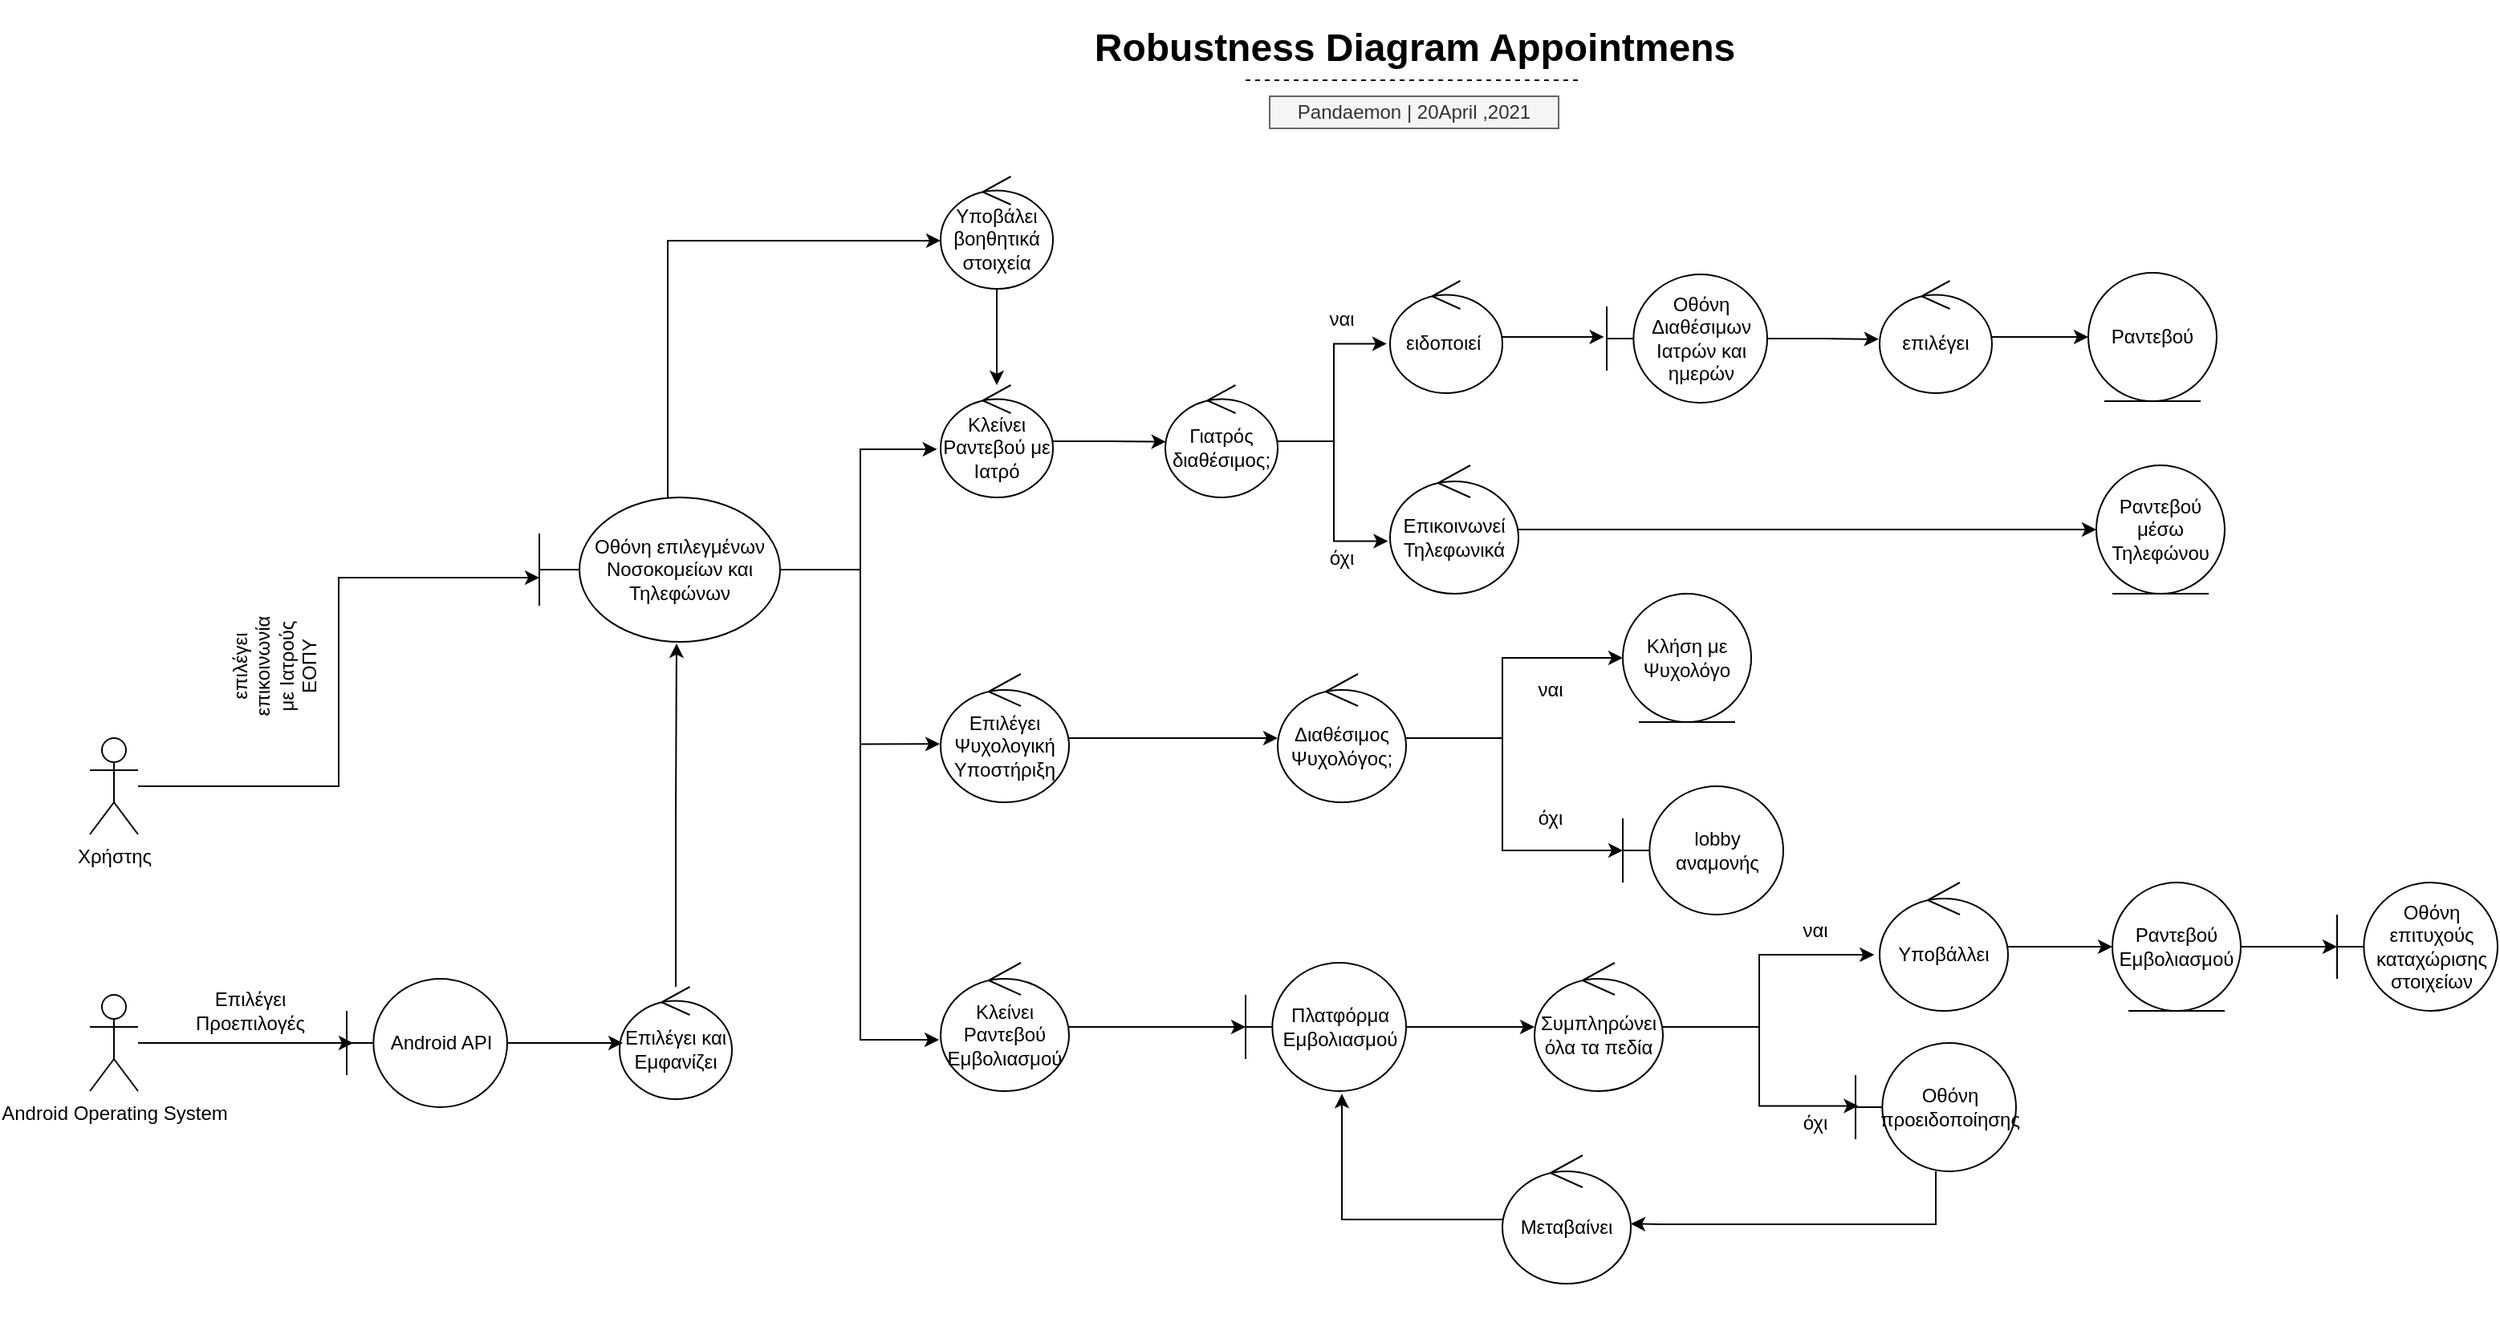<mxfile version="14.6.6" type="device"><diagram id="7kITi_UyQxHF1LhS0Tnp" name="Page-1"><mxGraphModel dx="2912" dy="1132" grid="1" gridSize="10" guides="1" tooltips="1" connect="1" arrows="1" fold="1" page="1" pageScale="1" pageWidth="850" pageHeight="1100" math="0" shadow="0"><root><mxCell id="0"/><mxCell id="1" parent="0"/><mxCell id="Lv9UlBXJeg3tqhVMwI8S-16" style="edgeStyle=orthogonalEdgeStyle;rounded=0;jumpSize=6;orthogonalLoop=1;jettySize=auto;html=1;entryX=0.6;entryY=1.021;entryDx=0;entryDy=0;entryPerimeter=0;startSize=6;endSize=6;targetPerimeterSpacing=0;sourcePerimeterSpacing=0;" parent="1" source="Lv9UlBXJeg3tqhVMwI8S-14" target="Lv9UlBXJeg3tqhVMwI8S-4" edge="1"><mxGeometry relative="1" as="geometry"><Array as="points"><mxPoint x="380" y="760"/></Array></mxGeometry></mxCell><mxCell id="r2XJ_vzKIwKcGGzzwvBL-3" value="&lt;h1&gt;Robustness Diagram Appointmens&lt;/h1&gt;" style="text;html=1;strokeColor=none;fillColor=none;spacing=5;spacingTop=-20;whiteSpace=wrap;overflow=hidden;rounded=0;fontFamily=Helvetica;align=center;" parent="1" vertex="1"><mxGeometry x="178" y="10" width="495" height="120" as="geometry"/></mxCell><mxCell id="r2XJ_vzKIwKcGGzzwvBL-1" value="Pandaemon | 20April ,2021" style="text;html=1;strokeColor=#666666;fillColor=#f5f5f5;align=center;verticalAlign=middle;whiteSpace=wrap;rounded=0;fontFamily=Helvetica;fontStyle=0;fontColor=#333333;" parent="1" vertex="1"><mxGeometry x="335" y="60" width="180" height="20" as="geometry"/></mxCell><mxCell id="r2XJ_vzKIwKcGGzzwvBL-2" value="" style="endArrow=none;dashed=1;html=1;fontFamily=Helvetica;" parent="1" edge="1"><mxGeometry width="50" height="50" relative="1" as="geometry"><mxPoint x="320" y="50" as="sourcePoint"/><mxPoint x="530" y="50" as="targetPoint"/></mxGeometry></mxCell><mxCell id="2nOJita0B08W1cfm3fg9-25" style="edgeStyle=orthogonalEdgeStyle;rounded=0;orthogonalLoop=1;jettySize=auto;html=1;entryX=-0.031;entryY=0.571;entryDx=0;entryDy=0;entryPerimeter=0;" parent="1" source="r2XJ_vzKIwKcGGzzwvBL-5" target="2nOJita0B08W1cfm3fg9-23" edge="1"><mxGeometry relative="1" as="geometry"/></mxCell><mxCell id="2nOJita0B08W1cfm3fg9-29" style="edgeStyle=orthogonalEdgeStyle;rounded=0;orthogonalLoop=1;jettySize=auto;html=1;entryX=-0.006;entryY=0.546;entryDx=0;entryDy=0;entryPerimeter=0;" parent="1" source="r2XJ_vzKIwKcGGzzwvBL-5" target="2nOJita0B08W1cfm3fg9-24" edge="1"><mxGeometry relative="1" as="geometry"/></mxCell><mxCell id="2nOJita0B08W1cfm3fg9-43" style="edgeStyle=orthogonalEdgeStyle;rounded=0;orthogonalLoop=1;jettySize=auto;html=1;entryX=0;entryY=0.571;entryDx=0;entryDy=0;entryPerimeter=0;" parent="1" source="r2XJ_vzKIwKcGGzzwvBL-5" target="2nOJita0B08W1cfm3fg9-42" edge="1"><mxGeometry relative="1" as="geometry"><Array as="points"><mxPoint x="-40" y="150"/></Array></mxGeometry></mxCell><mxCell id="Lv9UlBXJeg3tqhVMwI8S-2" style="edgeStyle=orthogonalEdgeStyle;rounded=0;orthogonalLoop=1;jettySize=auto;html=1;entryX=-0.012;entryY=0.6;entryDx=0;entryDy=0;entryPerimeter=0;" parent="1" source="r2XJ_vzKIwKcGGzzwvBL-5" target="Lv9UlBXJeg3tqhVMwI8S-1" edge="1"><mxGeometry relative="1" as="geometry"/></mxCell><mxCell id="r2XJ_vzKIwKcGGzzwvBL-5" value="Οθόνη επιλεγμένων Νοσοκομείων και Τηλεφώνων" style="shape=umlBoundary;whiteSpace=wrap;html=1;align=center;" parent="1" vertex="1"><mxGeometry x="-120" y="310" width="150" height="90" as="geometry"/></mxCell><mxCell id="r2XJ_vzKIwKcGGzzwvBL-6" value="Ραντεβού μέσω Τηλεφώνου" style="ellipse;shape=umlEntity;whiteSpace=wrap;html=1;align=center;" parent="1" vertex="1"><mxGeometry x="850" y="290" width="80" height="80" as="geometry"/></mxCell><mxCell id="2nOJita0B08W1cfm3fg9-22" style="edgeStyle=orthogonalEdgeStyle;rounded=0;orthogonalLoop=1;jettySize=auto;html=1;entryX=0.57;entryY=1.011;entryDx=0;entryDy=0;entryPerimeter=0;" parent="1" source="r2XJ_vzKIwKcGGzzwvBL-7" target="r2XJ_vzKIwKcGGzzwvBL-5" edge="1"><mxGeometry relative="1" as="geometry"/></mxCell><mxCell id="r2XJ_vzKIwKcGGzzwvBL-7" value="Επιλέγει και Εμφανίζει" style="ellipse;shape=umlControl;whiteSpace=wrap;html=1;align=center;" parent="1" vertex="1"><mxGeometry x="-70" y="615" width="70" height="70" as="geometry"/></mxCell><mxCell id="r2XJ_vzKIwKcGGzzwvBL-10" value="επιλέγει επικοινωνία με Ιατρούς ΕΟΠΥ" style="text;html=1;strokeColor=none;fillColor=none;align=center;verticalAlign=middle;whiteSpace=wrap;rounded=0;horizontal=0;" parent="1" vertex="1"><mxGeometry x="-320" y="390" width="70" height="50" as="geometry"/></mxCell><mxCell id="2nOJita0B08W1cfm3fg9-2" value="Ραντεβού" style="ellipse;shape=umlEntity;whiteSpace=wrap;html=1;align=center;" parent="1" vertex="1"><mxGeometry x="845" y="170" width="80" height="80" as="geometry"/></mxCell><mxCell id="2nOJita0B08W1cfm3fg9-12" style="edgeStyle=orthogonalEdgeStyle;rounded=0;orthogonalLoop=1;jettySize=auto;html=1;entryX=0.04;entryY=0.5;entryDx=0;entryDy=0;entryPerimeter=0;" parent="1" source="2nOJita0B08W1cfm3fg9-3" target="2nOJita0B08W1cfm3fg9-11" edge="1"><mxGeometry relative="1" as="geometry"/></mxCell><mxCell id="2nOJita0B08W1cfm3fg9-3" value="Android Operating System" style="shape=umlActor;verticalLabelPosition=bottom;verticalAlign=top;html=1;outlineConnect=0;align=center;" parent="1" vertex="1"><mxGeometry x="-400" y="620" width="30" height="60" as="geometry"/></mxCell><mxCell id="2nOJita0B08W1cfm3fg9-19" style="edgeStyle=orthogonalEdgeStyle;rounded=0;orthogonalLoop=1;jettySize=auto;html=1;entryX=0;entryY=0.556;entryDx=0;entryDy=0;entryPerimeter=0;" parent="1" source="r2XJ_vzKIwKcGGzzwvBL-4" target="r2XJ_vzKIwKcGGzzwvBL-5" edge="1"><mxGeometry relative="1" as="geometry"/></mxCell><mxCell id="r2XJ_vzKIwKcGGzzwvBL-4" value="Χρήστης" style="shape=umlActor;verticalLabelPosition=bottom;verticalAlign=top;html=1;outlineConnect=0;align=center;" parent="1" vertex="1"><mxGeometry x="-400" y="460" width="30" height="60" as="geometry"/></mxCell><mxCell id="2nOJita0B08W1cfm3fg9-9" style="edgeStyle=orthogonalEdgeStyle;rounded=0;orthogonalLoop=1;jettySize=auto;html=1;exitX=0.5;exitY=1;exitDx=0;exitDy=0;" parent="1" edge="1"><mxGeometry relative="1" as="geometry"><mxPoint x="-285" y="820" as="sourcePoint"/><mxPoint x="-285" y="820" as="targetPoint"/></mxGeometry></mxCell><mxCell id="2nOJita0B08W1cfm3fg9-13" style="edgeStyle=orthogonalEdgeStyle;rounded=0;orthogonalLoop=1;jettySize=auto;html=1;entryX=0.029;entryY=0.5;entryDx=0;entryDy=0;entryPerimeter=0;" parent="1" source="2nOJita0B08W1cfm3fg9-11" target="r2XJ_vzKIwKcGGzzwvBL-7" edge="1"><mxGeometry relative="1" as="geometry"/></mxCell><mxCell id="2nOJita0B08W1cfm3fg9-11" value="Android API" style="shape=umlBoundary;whiteSpace=wrap;html=1;align=center;" parent="1" vertex="1"><mxGeometry x="-240" y="610" width="100" height="80" as="geometry"/></mxCell><mxCell id="2nOJita0B08W1cfm3fg9-28" style="edgeStyle=orthogonalEdgeStyle;rounded=0;orthogonalLoop=1;jettySize=auto;html=1;entryX=0.005;entryY=0.505;entryDx=0;entryDy=0;entryPerimeter=0;" parent="1" source="2nOJita0B08W1cfm3fg9-23" target="2nOJita0B08W1cfm3fg9-26" edge="1"><mxGeometry relative="1" as="geometry"/></mxCell><mxCell id="2nOJita0B08W1cfm3fg9-23" value="Κλείνει Ραντεβού με Ιατρό" style="ellipse;shape=umlControl;whiteSpace=wrap;html=1;align=center;" parent="1" vertex="1"><mxGeometry x="130" y="240" width="70" height="70" as="geometry"/></mxCell><mxCell id="2nOJita0B08W1cfm3fg9-36" style="edgeStyle=orthogonalEdgeStyle;rounded=0;orthogonalLoop=1;jettySize=auto;html=1;" parent="1" source="2nOJita0B08W1cfm3fg9-24" target="2nOJita0B08W1cfm3fg9-35" edge="1"><mxGeometry relative="1" as="geometry"/></mxCell><mxCell id="2nOJita0B08W1cfm3fg9-24" value="Επιλέγει Ψυχολογική Υποστήριξη" style="ellipse;shape=umlControl;whiteSpace=wrap;html=1;align=center;" parent="1" vertex="1"><mxGeometry x="130" y="420" width="80" height="80" as="geometry"/></mxCell><mxCell id="2nOJita0B08W1cfm3fg9-56" style="edgeStyle=orthogonalEdgeStyle;rounded=0;orthogonalLoop=1;jettySize=auto;html=1;entryX=-0.016;entryY=0.591;entryDx=0;entryDy=0;entryPerimeter=0;fontSize=12;" parent="1" source="2nOJita0B08W1cfm3fg9-26" target="2nOJita0B08W1cfm3fg9-54" edge="1"><mxGeometry relative="1" as="geometry"/></mxCell><mxCell id="2nOJita0B08W1cfm3fg9-66" style="edgeStyle=orthogonalEdgeStyle;rounded=0;orthogonalLoop=1;jettySize=auto;html=1;entryX=-0.029;entryY=0.56;entryDx=0;entryDy=0;entryPerimeter=0;fontSize=12;" parent="1" source="2nOJita0B08W1cfm3fg9-26" target="2nOJita0B08W1cfm3fg9-48" edge="1"><mxGeometry relative="1" as="geometry"/></mxCell><mxCell id="2nOJita0B08W1cfm3fg9-26" value="Γιατρός διαθέσιμος;" style="ellipse;shape=umlControl;whiteSpace=wrap;html=1;align=center;" parent="1" vertex="1"><mxGeometry x="270" y="240" width="70" height="70" as="geometry"/></mxCell><mxCell id="2nOJita0B08W1cfm3fg9-30" value="Κλήση με Ψυχολόγο" style="ellipse;shape=umlEntity;whiteSpace=wrap;html=1;align=center;" parent="1" vertex="1"><mxGeometry x="555" y="370" width="80" height="80" as="geometry"/></mxCell><mxCell id="2nOJita0B08W1cfm3fg9-34" value="Επιλέγει Προεπιλογές" style="text;html=1;strokeColor=none;fillColor=none;align=center;verticalAlign=middle;whiteSpace=wrap;rounded=0;" parent="1" vertex="1"><mxGeometry x="-320" y="620" width="40" height="20" as="geometry"/></mxCell><mxCell id="2nOJita0B08W1cfm3fg9-37" style="edgeStyle=orthogonalEdgeStyle;rounded=0;orthogonalLoop=1;jettySize=auto;html=1;entryX=0;entryY=0.5;entryDx=0;entryDy=0;" parent="1" source="2nOJita0B08W1cfm3fg9-35" target="2nOJita0B08W1cfm3fg9-30" edge="1"><mxGeometry relative="1" as="geometry"><Array as="points"><mxPoint x="480" y="460"/><mxPoint x="480" y="410"/></Array></mxGeometry></mxCell><mxCell id="2nOJita0B08W1cfm3fg9-70" style="edgeStyle=orthogonalEdgeStyle;rounded=0;orthogonalLoop=1;jettySize=auto;html=1;fontSize=12;targetPerimeterSpacing=0;startSize=6;endSize=6;jumpSize=6;" parent="1" source="2nOJita0B08W1cfm3fg9-35" target="2nOJita0B08W1cfm3fg9-68" edge="1"><mxGeometry relative="1" as="geometry"><Array as="points"><mxPoint x="480" y="460"/><mxPoint x="480" y="530"/></Array></mxGeometry></mxCell><mxCell id="2nOJita0B08W1cfm3fg9-35" value="Διαθέσιμος Ψυχολόγος;" style="ellipse;shape=umlControl;whiteSpace=wrap;html=1;align=center;" parent="1" vertex="1"><mxGeometry x="340" y="420" width="80" height="80" as="geometry"/></mxCell><mxCell id="2nOJita0B08W1cfm3fg9-38" value="ναι" style="text;html=1;strokeColor=none;fillColor=none;align=center;verticalAlign=middle;whiteSpace=wrap;rounded=0;" parent="1" vertex="1"><mxGeometry x="490" y="420" width="40" height="20" as="geometry"/></mxCell><mxCell id="2nOJita0B08W1cfm3fg9-41" value="όχι" style="text;html=1;strokeColor=none;fillColor=none;align=center;verticalAlign=middle;whiteSpace=wrap;rounded=0;" parent="1" vertex="1"><mxGeometry x="490" y="500" width="40" height="20" as="geometry"/></mxCell><mxCell id="2nOJita0B08W1cfm3fg9-53" style="edgeStyle=orthogonalEdgeStyle;rounded=0;orthogonalLoop=1;jettySize=auto;html=1;fontSize=12;" parent="1" source="2nOJita0B08W1cfm3fg9-42" target="2nOJita0B08W1cfm3fg9-23" edge="1"><mxGeometry relative="1" as="geometry"/></mxCell><mxCell id="2nOJita0B08W1cfm3fg9-42" value="Υποβάλει βοηθητικά στοιχεία" style="ellipse;shape=umlControl;whiteSpace=wrap;html=1;align=center;" parent="1" vertex="1"><mxGeometry x="130" y="110" width="70" height="70" as="geometry"/></mxCell><mxCell id="2nOJita0B08W1cfm3fg9-47" value="ναι" style="text;html=1;strokeColor=none;fillColor=none;align=center;verticalAlign=middle;whiteSpace=wrap;rounded=0;fontSize=12;spacing=2;spacingLeft=0;spacingRight=0;spacingBottom=0;rotation=0;" parent="1" vertex="1"><mxGeometry x="360" y="189" width="40" height="20" as="geometry"/></mxCell><mxCell id="2nOJita0B08W1cfm3fg9-62" style="edgeStyle=orthogonalEdgeStyle;rounded=0;orthogonalLoop=1;jettySize=auto;html=1;entryX=-0.017;entryY=0.487;entryDx=0;entryDy=0;entryPerimeter=0;fontSize=12;" parent="1" source="2nOJita0B08W1cfm3fg9-48" target="2nOJita0B08W1cfm3fg9-60" edge="1"><mxGeometry relative="1" as="geometry"/></mxCell><mxCell id="2nOJita0B08W1cfm3fg9-48" value="ειδοποιεί&amp;nbsp;" style="ellipse;shape=umlControl;whiteSpace=wrap;html=1;align=center;" parent="1" vertex="1"><mxGeometry x="410" y="175" width="70" height="70" as="geometry"/></mxCell><mxCell id="2nOJita0B08W1cfm3fg9-67" style="edgeStyle=orthogonalEdgeStyle;rounded=0;orthogonalLoop=1;jettySize=auto;html=1;entryX=0;entryY=0.5;entryDx=0;entryDy=0;fontSize=12;" parent="1" source="2nOJita0B08W1cfm3fg9-54" target="r2XJ_vzKIwKcGGzzwvBL-6" edge="1"><mxGeometry relative="1" as="geometry"/></mxCell><mxCell id="2nOJita0B08W1cfm3fg9-54" value="Επικοινωνεί Τηλεφωνικά" style="ellipse;shape=umlControl;whiteSpace=wrap;html=1;align=center;" parent="1" vertex="1"><mxGeometry x="410" y="290" width="80" height="80" as="geometry"/></mxCell><mxCell id="2nOJita0B08W1cfm3fg9-59" value="όχι" style="text;html=1;strokeColor=none;fillColor=none;align=center;verticalAlign=middle;whiteSpace=wrap;rounded=0;" parent="1" vertex="1"><mxGeometry x="360" y="338" width="40" height="20" as="geometry"/></mxCell><mxCell id="2nOJita0B08W1cfm3fg9-64" style="edgeStyle=orthogonalEdgeStyle;rounded=0;orthogonalLoop=1;jettySize=auto;html=1;entryX=-0.009;entryY=0.52;entryDx=0;entryDy=0;entryPerimeter=0;fontSize=12;" parent="1" source="2nOJita0B08W1cfm3fg9-60" target="2nOJita0B08W1cfm3fg9-63" edge="1"><mxGeometry relative="1" as="geometry"/></mxCell><mxCell id="2nOJita0B08W1cfm3fg9-60" value="Οθόνη Διαθέσιμων Ιατρών και ημερών" style="shape=umlBoundary;whiteSpace=wrap;html=1;align=center;" parent="1" vertex="1"><mxGeometry x="545" y="171" width="100" height="80" as="geometry"/></mxCell><mxCell id="2nOJita0B08W1cfm3fg9-65" style="edgeStyle=orthogonalEdgeStyle;rounded=0;orthogonalLoop=1;jettySize=auto;html=1;entryX=0;entryY=0.5;entryDx=0;entryDy=0;fontSize=12;" parent="1" source="2nOJita0B08W1cfm3fg9-63" target="2nOJita0B08W1cfm3fg9-2" edge="1"><mxGeometry relative="1" as="geometry"/></mxCell><mxCell id="2nOJita0B08W1cfm3fg9-63" value="επιλέγει" style="ellipse;shape=umlControl;whiteSpace=wrap;html=1;align=center;" parent="1" vertex="1"><mxGeometry x="715" y="175" width="70" height="70" as="geometry"/></mxCell><mxCell id="2nOJita0B08W1cfm3fg9-68" value="lobby αναμονής" style="shape=umlBoundary;whiteSpace=wrap;html=1;align=center;" parent="1" vertex="1"><mxGeometry x="555" y="490" width="100" height="80" as="geometry"/></mxCell><mxCell id="Lv9UlBXJeg3tqhVMwI8S-5" value="" style="edgeStyle=orthogonalEdgeStyle;rounded=0;jumpSize=6;orthogonalLoop=1;jettySize=auto;html=1;startSize=6;endSize=6;targetPerimeterSpacing=0;" parent="1" source="Lv9UlBXJeg3tqhVMwI8S-1" target="Lv9UlBXJeg3tqhVMwI8S-4" edge="1"><mxGeometry relative="1" as="geometry"/></mxCell><mxCell id="Lv9UlBXJeg3tqhVMwI8S-1" value="Κλείνει Ραντεβού Εμβολιασμού" style="ellipse;shape=umlControl;whiteSpace=wrap;html=1;align=center;" parent="1" vertex="1"><mxGeometry x="130" y="600" width="80" height="80" as="geometry"/></mxCell><mxCell id="Lv9UlBXJeg3tqhVMwI8S-7" value="" style="edgeStyle=orthogonalEdgeStyle;rounded=0;jumpSize=6;orthogonalLoop=1;jettySize=auto;html=1;startSize=6;endSize=6;targetPerimeterSpacing=0;" parent="1" source="Lv9UlBXJeg3tqhVMwI8S-4" target="Lv9UlBXJeg3tqhVMwI8S-6" edge="1"><mxGeometry relative="1" as="geometry"/></mxCell><mxCell id="Lv9UlBXJeg3tqhVMwI8S-4" value="Πλατφόρμα Εμβολιασμού" style="shape=umlBoundary;whiteSpace=wrap;html=1;align=center;" parent="1" vertex="1"><mxGeometry x="320" y="600" width="100" height="80" as="geometry"/></mxCell><mxCell id="Lv9UlBXJeg3tqhVMwI8S-9" style="edgeStyle=orthogonalEdgeStyle;rounded=0;jumpSize=6;orthogonalLoop=1;jettySize=auto;html=1;entryX=-0.042;entryY=0.563;entryDx=0;entryDy=0;entryPerimeter=0;startSize=6;endSize=6;targetPerimeterSpacing=0;" parent="1" source="Lv9UlBXJeg3tqhVMwI8S-6" target="Lv9UlBXJeg3tqhVMwI8S-8" edge="1"><mxGeometry relative="1" as="geometry"><Array as="points"><mxPoint x="640" y="640"/><mxPoint x="640" y="595"/></Array></mxGeometry></mxCell><mxCell id="Lv9UlBXJeg3tqhVMwI8S-12" style="edgeStyle=orthogonalEdgeStyle;rounded=0;jumpSize=6;orthogonalLoop=1;jettySize=auto;html=1;entryX=0.017;entryY=0.49;entryDx=0;entryDy=0;entryPerimeter=0;startSize=6;endSize=6;targetPerimeterSpacing=0;" parent="1" source="Lv9UlBXJeg3tqhVMwI8S-6" target="Lv9UlBXJeg3tqhVMwI8S-11" edge="1"><mxGeometry relative="1" as="geometry"/></mxCell><mxCell id="Lv9UlBXJeg3tqhVMwI8S-6" value="Συμπληρώνει όλα τα πεδία" style="ellipse;shape=umlControl;whiteSpace=wrap;html=1;align=center;" parent="1" vertex="1"><mxGeometry x="500" y="600" width="80" height="80" as="geometry"/></mxCell><mxCell id="Lv9UlBXJeg3tqhVMwI8S-20" value="" style="edgeStyle=orthogonalEdgeStyle;rounded=0;jumpSize=6;orthogonalLoop=1;jettySize=auto;html=1;startSize=6;endSize=6;sourcePerimeterSpacing=0;targetPerimeterSpacing=0;" parent="1" source="Lv9UlBXJeg3tqhVMwI8S-8" target="Lv9UlBXJeg3tqhVMwI8S-19" edge="1"><mxGeometry relative="1" as="geometry"/></mxCell><mxCell id="Lv9UlBXJeg3tqhVMwI8S-8" value="Υποβάλλει" style="ellipse;shape=umlControl;whiteSpace=wrap;html=1;align=center;" parent="1" vertex="1"><mxGeometry x="715" y="550" width="80" height="80" as="geometry"/></mxCell><mxCell id="Lv9UlBXJeg3tqhVMwI8S-15" style="edgeStyle=orthogonalEdgeStyle;rounded=0;jumpSize=6;orthogonalLoop=1;jettySize=auto;html=1;startSize=6;endSize=6;targetPerimeterSpacing=0;entryX=1;entryY=0.534;entryDx=0;entryDy=0;entryPerimeter=0;sourcePerimeterSpacing=0;" parent="1" source="Lv9UlBXJeg3tqhVMwI8S-11" target="Lv9UlBXJeg3tqhVMwI8S-14" edge="1"><mxGeometry relative="1" as="geometry"><mxPoint x="563" y="763" as="targetPoint"/><Array as="points"><mxPoint x="750" y="763"/><mxPoint x="580" y="763"/></Array></mxGeometry></mxCell><mxCell id="Lv9UlBXJeg3tqhVMwI8S-11" value="Οθόνη προειδοποίησης" style="shape=umlBoundary;whiteSpace=wrap;html=1;align=center;" parent="1" vertex="1"><mxGeometry x="700" y="650" width="100" height="80" as="geometry"/></mxCell><mxCell id="Lv9UlBXJeg3tqhVMwI8S-14" value="Μεταβαίνει" style="ellipse;shape=umlControl;whiteSpace=wrap;html=1;align=center;" parent="1" vertex="1"><mxGeometry x="480" y="720" width="80" height="80" as="geometry"/></mxCell><mxCell id="Lv9UlBXJeg3tqhVMwI8S-17" value="ναι" style="text;html=1;strokeColor=none;fillColor=none;align=center;verticalAlign=middle;whiteSpace=wrap;rounded=0;" parent="1" vertex="1"><mxGeometry x="655" y="570" width="40" height="20" as="geometry"/></mxCell><mxCell id="Lv9UlBXJeg3tqhVMwI8S-18" value="όχι" style="text;html=1;strokeColor=none;fillColor=none;align=center;verticalAlign=middle;whiteSpace=wrap;rounded=0;" parent="1" vertex="1"><mxGeometry x="655" y="690" width="40" height="20" as="geometry"/></mxCell><mxCell id="Lv9UlBXJeg3tqhVMwI8S-22" value="" style="edgeStyle=orthogonalEdgeStyle;rounded=0;jumpSize=6;orthogonalLoop=1;jettySize=auto;html=1;startSize=6;endSize=6;sourcePerimeterSpacing=0;targetPerimeterSpacing=0;" parent="1" source="Lv9UlBXJeg3tqhVMwI8S-19" target="Lv9UlBXJeg3tqhVMwI8S-21" edge="1"><mxGeometry relative="1" as="geometry"/></mxCell><mxCell id="Lv9UlBXJeg3tqhVMwI8S-19" value="Ραντεβού Εμβολιασμού" style="ellipse;shape=umlEntity;whiteSpace=wrap;html=1;align=center;" parent="1" vertex="1"><mxGeometry x="860" y="550" width="80" height="80" as="geometry"/></mxCell><mxCell id="Lv9UlBXJeg3tqhVMwI8S-21" value="Οθόνη επιτυχούς καταχώρισης στοιχείων" style="shape=umlBoundary;whiteSpace=wrap;html=1;align=center;" parent="1" vertex="1"><mxGeometry x="1000" y="550" width="100" height="80" as="geometry"/></mxCell></root></mxGraphModel></diagram></mxfile>